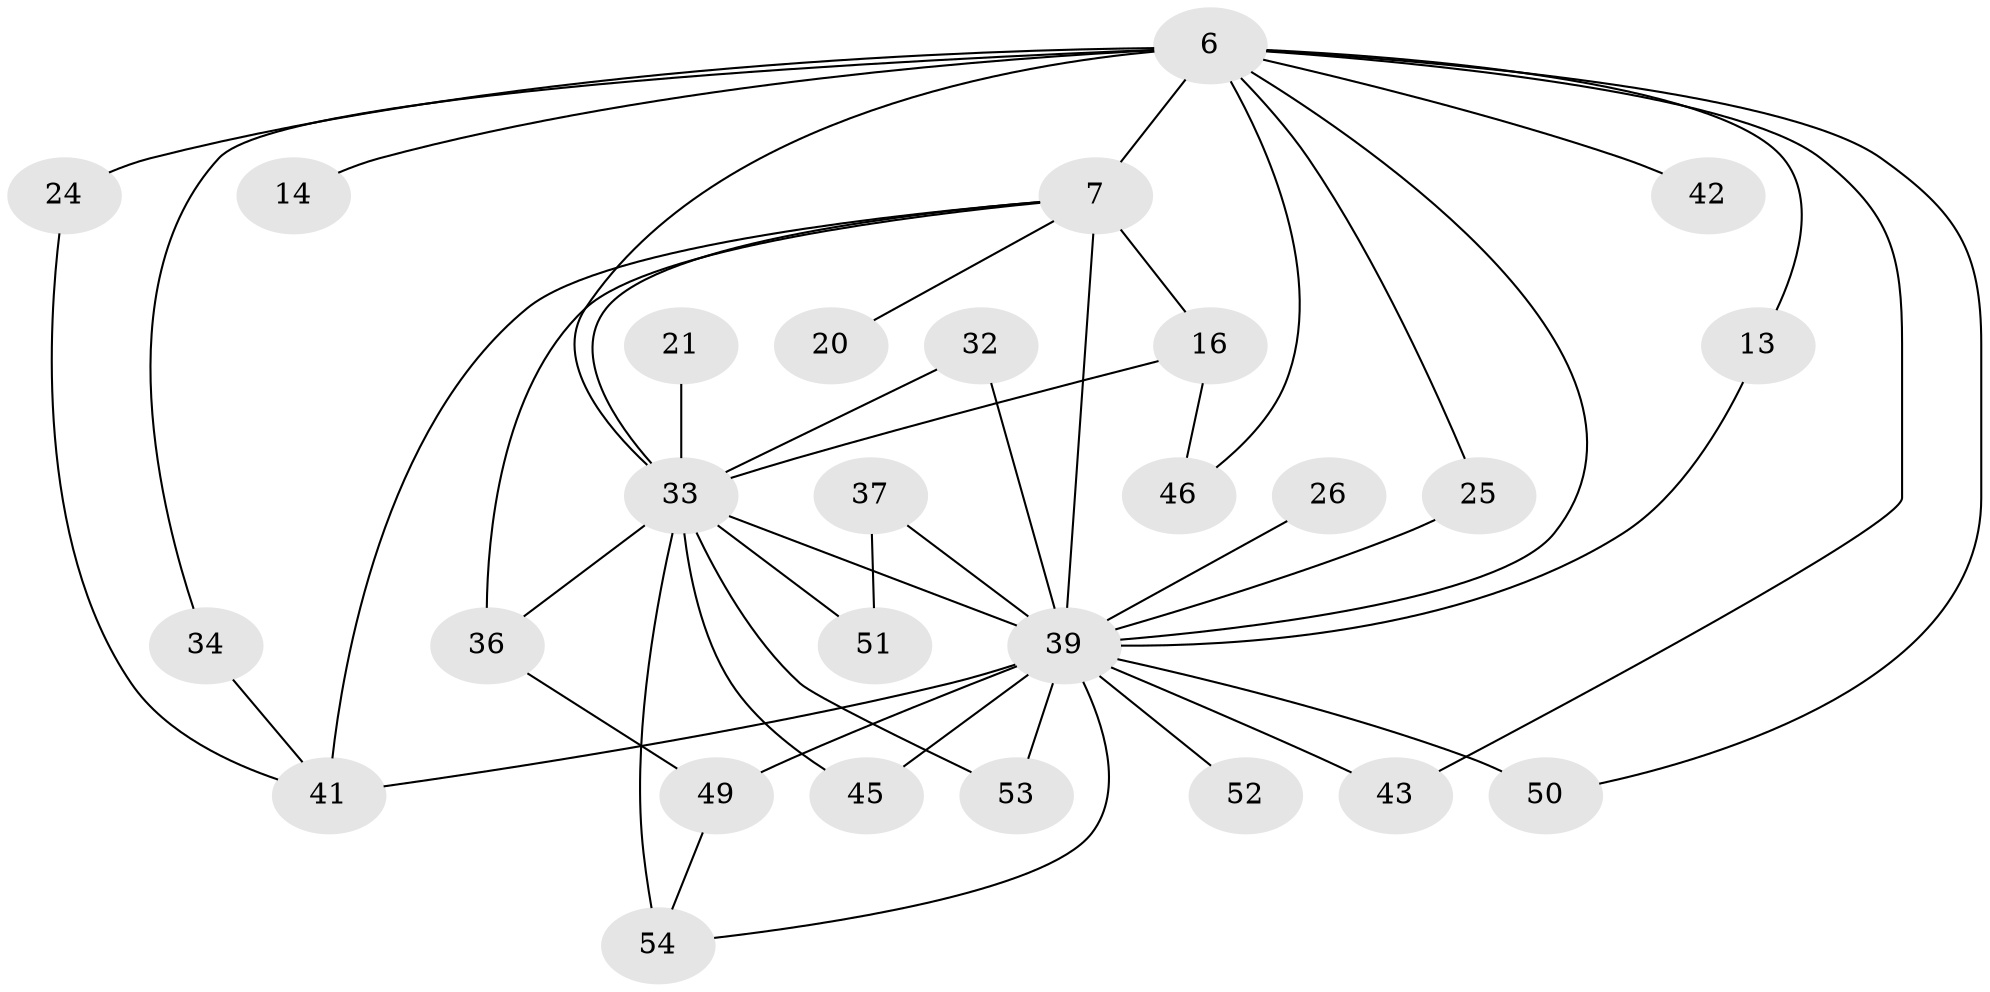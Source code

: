 // original degree distribution, {15: 0.018518518518518517, 16: 0.037037037037037035, 13: 0.037037037037037035, 11: 0.018518518518518517, 21: 0.018518518518518517, 12: 0.018518518518518517, 14: 0.018518518518518517, 17: 0.018518518518518517, 5: 0.018518518518518517, 6: 0.037037037037037035, 2: 0.46296296296296297, 4: 0.05555555555555555, 3: 0.24074074074074073}
// Generated by graph-tools (version 1.1) at 2025/45/03/09/25 04:45:34]
// undirected, 27 vertices, 46 edges
graph export_dot {
graph [start="1"]
  node [color=gray90,style=filled];
  6 [super="+2+4"];
  7 [super="+3"];
  13;
  14;
  16;
  20;
  21;
  24;
  25;
  26;
  32 [super="+17"];
  33 [super="+9"];
  34;
  36 [super="+28"];
  37;
  39 [super="+18+5+10"];
  41 [super="+38+31"];
  42;
  43;
  45;
  46 [super="+22"];
  49 [super="+15+30+47"];
  50 [super="+40+35+29"];
  51;
  52;
  53 [super="+44"];
  54 [super="+27+48"];
  6 -- 7 [weight=6];
  6 -- 24 [weight=2];
  6 -- 42 [weight=2];
  6 -- 43;
  6 -- 34;
  6 -- 13;
  6 -- 14 [weight=2];
  6 -- 46;
  6 -- 25;
  6 -- 39 [weight=10];
  6 -- 50;
  6 -- 33 [weight=6];
  7 -- 20 [weight=2];
  7 -- 36;
  7 -- 16;
  7 -- 39 [weight=6];
  7 -- 41 [weight=3];
  7 -- 33 [weight=4];
  13 -- 39;
  16 -- 46 [weight=2];
  16 -- 33;
  21 -- 33 [weight=2];
  24 -- 41;
  25 -- 39;
  26 -- 39 [weight=2];
  32 -- 39;
  32 -- 33 [weight=2];
  33 -- 39 [weight=8];
  33 -- 36;
  33 -- 45;
  33 -- 51;
  33 -- 54 [weight=2];
  33 -- 53;
  34 -- 41;
  36 -- 49;
  37 -- 51;
  37 -- 39 [weight=2];
  39 -- 49 [weight=5];
  39 -- 52 [weight=2];
  39 -- 43;
  39 -- 45;
  39 -- 53 [weight=2];
  39 -- 41 [weight=2];
  39 -- 54;
  39 -- 50 [weight=5];
  49 -- 54;
}
